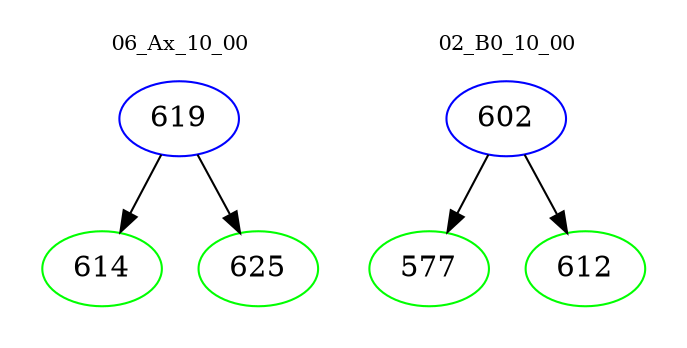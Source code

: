 digraph{
subgraph cluster_0 {
color = white
label = "06_Ax_10_00";
fontsize=10;
T0_619 [label="619", color="blue"]
T0_619 -> T0_614 [color="black"]
T0_614 [label="614", color="green"]
T0_619 -> T0_625 [color="black"]
T0_625 [label="625", color="green"]
}
subgraph cluster_1 {
color = white
label = "02_B0_10_00";
fontsize=10;
T1_602 [label="602", color="blue"]
T1_602 -> T1_577 [color="black"]
T1_577 [label="577", color="green"]
T1_602 -> T1_612 [color="black"]
T1_612 [label="612", color="green"]
}
}
